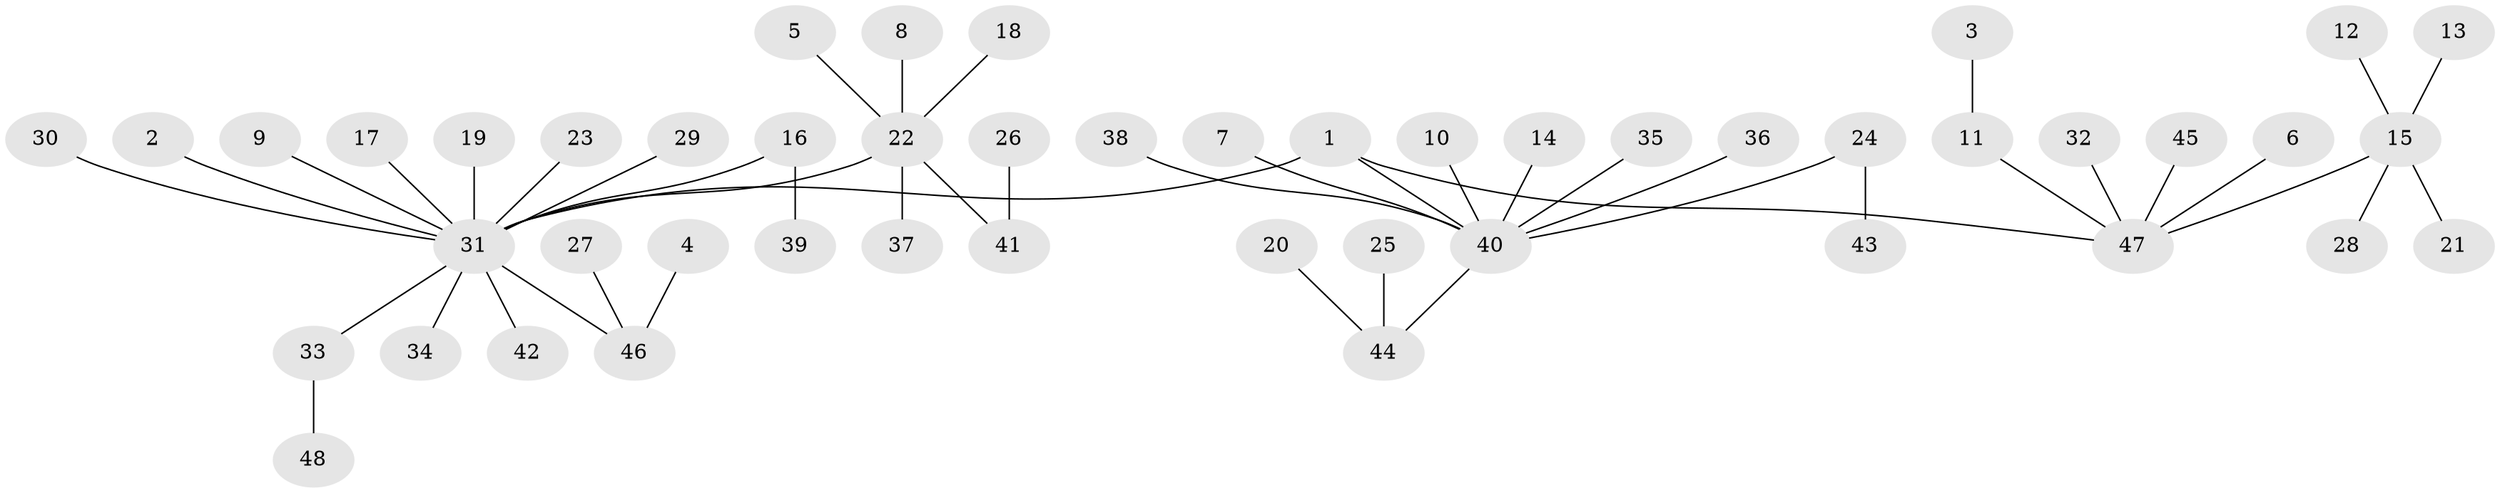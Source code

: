 // original degree distribution, {5: 0.02197802197802198, 16: 0.01098901098901099, 4: 0.04395604395604396, 3: 0.07692307692307693, 11: 0.01098901098901099, 2: 0.13186813186813187, 1: 0.6703296703296703, 8: 0.02197802197802198, 7: 0.01098901098901099}
// Generated by graph-tools (version 1.1) at 2025/01/03/09/25 03:01:57]
// undirected, 48 vertices, 47 edges
graph export_dot {
graph [start="1"]
  node [color=gray90,style=filled];
  1;
  2;
  3;
  4;
  5;
  6;
  7;
  8;
  9;
  10;
  11;
  12;
  13;
  14;
  15;
  16;
  17;
  18;
  19;
  20;
  21;
  22;
  23;
  24;
  25;
  26;
  27;
  28;
  29;
  30;
  31;
  32;
  33;
  34;
  35;
  36;
  37;
  38;
  39;
  40;
  41;
  42;
  43;
  44;
  45;
  46;
  47;
  48;
  1 -- 31 [weight=1.0];
  1 -- 40 [weight=1.0];
  1 -- 47 [weight=1.0];
  2 -- 31 [weight=1.0];
  3 -- 11 [weight=1.0];
  4 -- 46 [weight=1.0];
  5 -- 22 [weight=1.0];
  6 -- 47 [weight=1.0];
  7 -- 40 [weight=1.0];
  8 -- 22 [weight=1.0];
  9 -- 31 [weight=1.0];
  10 -- 40 [weight=1.0];
  11 -- 47 [weight=1.0];
  12 -- 15 [weight=1.0];
  13 -- 15 [weight=1.0];
  14 -- 40 [weight=1.0];
  15 -- 21 [weight=1.0];
  15 -- 28 [weight=1.0];
  15 -- 47 [weight=1.0];
  16 -- 31 [weight=1.0];
  16 -- 39 [weight=1.0];
  17 -- 31 [weight=1.0];
  18 -- 22 [weight=1.0];
  19 -- 31 [weight=1.0];
  20 -- 44 [weight=1.0];
  22 -- 31 [weight=1.0];
  22 -- 37 [weight=1.0];
  22 -- 41 [weight=1.0];
  23 -- 31 [weight=1.0];
  24 -- 40 [weight=1.0];
  24 -- 43 [weight=1.0];
  25 -- 44 [weight=1.0];
  26 -- 41 [weight=1.0];
  27 -- 46 [weight=1.0];
  29 -- 31 [weight=1.0];
  30 -- 31 [weight=1.0];
  31 -- 33 [weight=1.0];
  31 -- 34 [weight=1.0];
  31 -- 42 [weight=1.0];
  31 -- 46 [weight=1.0];
  32 -- 47 [weight=1.0];
  33 -- 48 [weight=2.0];
  35 -- 40 [weight=1.0];
  36 -- 40 [weight=1.0];
  38 -- 40 [weight=1.0];
  40 -- 44 [weight=1.0];
  45 -- 47 [weight=1.0];
}

